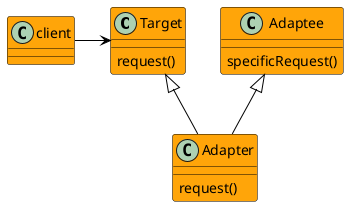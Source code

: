 @startuml Adapter_class structure
skinparam class {
BackgroundColor #FFA509
BorderColor black
ArrowColor black
}

class Target{
    request()

} 

class Adapter{
    request()
}

class Adaptee{
    specificRequest()
}

client -right-> Target
Target  <|-- Adapter
Adaptee <|-- Adapter
@enduml